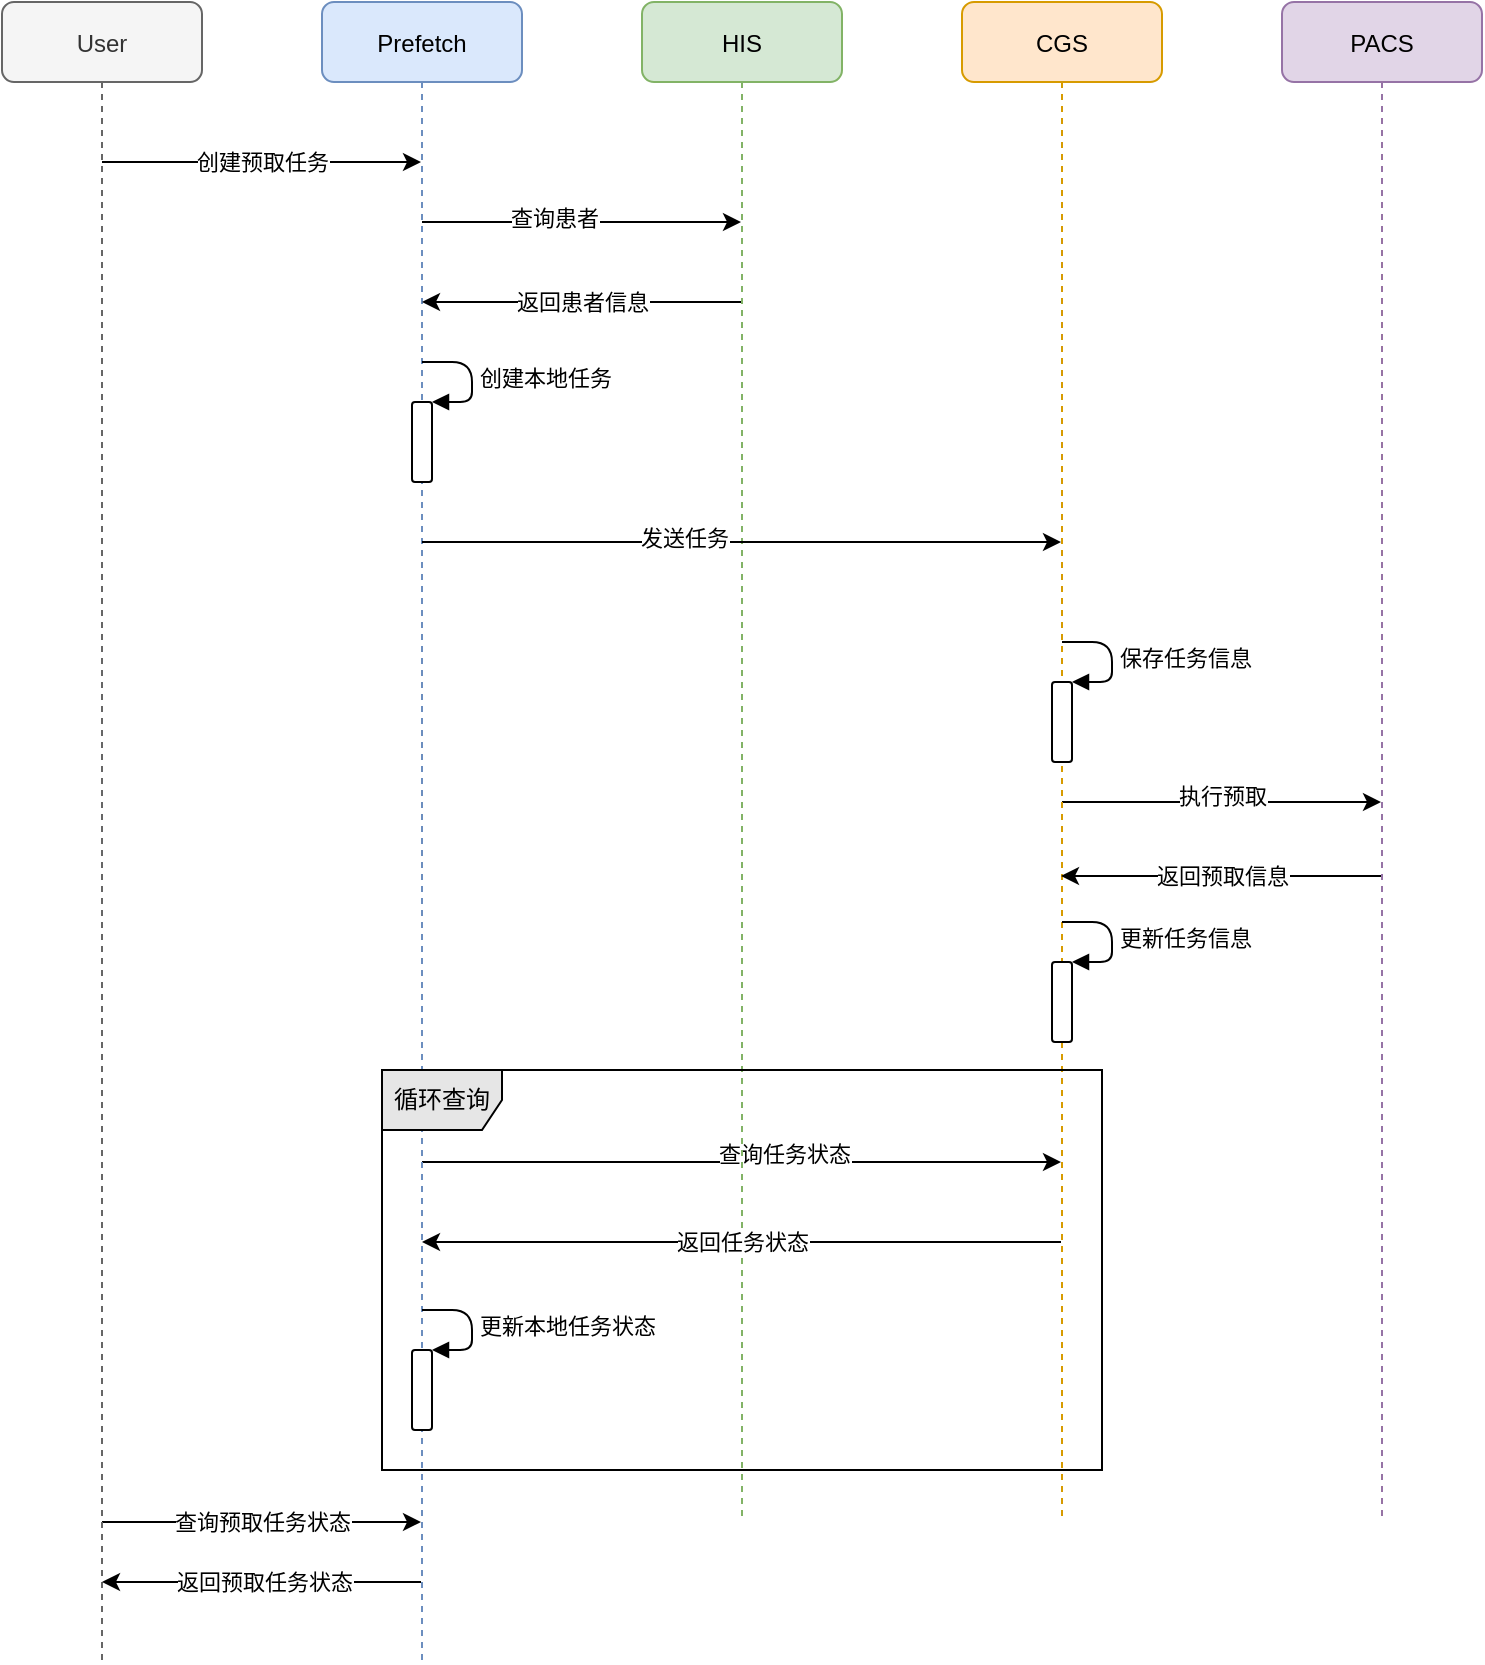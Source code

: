 <mxfile version="13.9.9" type="device"><diagram id="kgpKYQtTHZ0yAKxKKP6v" name="Page-1"><mxGraphModel dx="1086" dy="926" grid="1" gridSize="10" guides="1" tooltips="1" connect="1" arrows="1" fold="1" page="1" pageScale="1" pageWidth="850" pageHeight="1100" math="0" shadow="0"><root><mxCell id="0"/><mxCell id="1" parent="0"/><mxCell id="4pJInURgvI-23p8yaFdH-10" value="创建预取任务" style="edgeStyle=orthogonalEdgeStyle;orthogonalLoop=1;jettySize=auto;html=1;" parent="1" source="3nuBFxr9cyL0pnOWT2aG-1" target="3nuBFxr9cyL0pnOWT2aG-5" edge="1"><mxGeometry relative="1" as="geometry"><Array as="points"><mxPoint x="190" y="140"/><mxPoint x="190" y="140"/></Array></mxGeometry></mxCell><mxCell id="4pJInURgvI-23p8yaFdH-54" style="edgeStyle=orthogonalEdgeStyle;orthogonalLoop=1;jettySize=auto;html=1;" parent="1" source="3nuBFxr9cyL0pnOWT2aG-1" target="3nuBFxr9cyL0pnOWT2aG-5" edge="1"><mxGeometry relative="1" as="geometry"><Array as="points"><mxPoint x="210" y="820"/><mxPoint x="210" y="820"/></Array></mxGeometry></mxCell><mxCell id="4pJInURgvI-23p8yaFdH-56" value="查询预取任务状态" style="edgeLabel;html=1;align=center;verticalAlign=middle;resizable=0;points=[];rounded=1;" parent="4pJInURgvI-23p8yaFdH-54" vertex="1" connectable="0"><mxGeometry x="0.194" relative="1" as="geometry"><mxPoint x="-15.5" as="offset"/></mxGeometry></mxCell><mxCell id="3nuBFxr9cyL0pnOWT2aG-1" value="User" style="shape=umlLifeline;perimeter=lifelinePerimeter;container=1;collapsible=0;recursiveResize=0;shadow=0;strokeWidth=1;fillColor=#f5f5f5;strokeColor=#666666;fontColor=#333333;rounded=1;" parent="1" vertex="1"><mxGeometry x="60" y="60" width="100" height="830" as="geometry"/></mxCell><mxCell id="4pJInURgvI-23p8yaFdH-11" style="edgeStyle=orthogonalEdgeStyle;orthogonalLoop=1;jettySize=auto;html=1;" parent="1" source="3nuBFxr9cyL0pnOWT2aG-5" target="4pJInURgvI-23p8yaFdH-1" edge="1"><mxGeometry relative="1" as="geometry"><Array as="points"><mxPoint x="340" y="170"/><mxPoint x="340" y="170"/></Array></mxGeometry></mxCell><mxCell id="4pJInURgvI-23p8yaFdH-12" value="查询患者" style="edgeLabel;html=1;align=center;verticalAlign=middle;resizable=0;points=[];rounded=1;" parent="4pJInURgvI-23p8yaFdH-11" vertex="1" connectable="0"><mxGeometry x="-0.181" y="2" relative="1" as="geometry"><mxPoint as="offset"/></mxGeometry></mxCell><mxCell id="4pJInURgvI-23p8yaFdH-51" style="edgeStyle=orthogonalEdgeStyle;orthogonalLoop=1;jettySize=auto;html=1;" parent="1" source="3nuBFxr9cyL0pnOWT2aG-5" target="4pJInURgvI-23p8yaFdH-3" edge="1"><mxGeometry relative="1" as="geometry"><Array as="points"><mxPoint x="490" y="640"/><mxPoint x="490" y="640"/></Array></mxGeometry></mxCell><mxCell id="4pJInURgvI-23p8yaFdH-53" value="查询任务状态" style="edgeLabel;html=1;align=center;verticalAlign=middle;resizable=0;points=[];rounded=1;" parent="4pJInURgvI-23p8yaFdH-51" vertex="1" connectable="0"><mxGeometry x="0.134" y="4" relative="1" as="geometry"><mxPoint as="offset"/></mxGeometry></mxCell><mxCell id="4pJInURgvI-23p8yaFdH-55" style="edgeStyle=orthogonalEdgeStyle;orthogonalLoop=1;jettySize=auto;html=1;" parent="1" source="3nuBFxr9cyL0pnOWT2aG-5" target="3nuBFxr9cyL0pnOWT2aG-1" edge="1"><mxGeometry relative="1" as="geometry"><Array as="points"><mxPoint x="200" y="850"/><mxPoint x="200" y="850"/></Array></mxGeometry></mxCell><mxCell id="4pJInURgvI-23p8yaFdH-57" value="返回预取任务状态" style="edgeLabel;html=1;align=center;verticalAlign=middle;resizable=0;points=[];rounded=1;" parent="4pJInURgvI-23p8yaFdH-55" vertex="1" connectable="0"><mxGeometry x="0.269" relative="1" as="geometry"><mxPoint x="22.5" as="offset"/></mxGeometry></mxCell><mxCell id="3nuBFxr9cyL0pnOWT2aG-5" value="Prefetch" style="shape=umlLifeline;perimeter=lifelinePerimeter;container=1;collapsible=0;recursiveResize=0;shadow=0;strokeWidth=1;fillColor=#dae8fc;strokeColor=#6c8ebf;rounded=1;" parent="1" vertex="1"><mxGeometry x="220" y="60" width="100" height="830" as="geometry"/></mxCell><mxCell id="4pJInURgvI-23p8yaFdH-14" value="" style="html=1;points=[];perimeter=orthogonalPerimeter;rounded=1;" parent="3nuBFxr9cyL0pnOWT2aG-5" vertex="1"><mxGeometry x="45" y="200" width="10" height="40" as="geometry"/></mxCell><mxCell id="4pJInURgvI-23p8yaFdH-15" value="创建本地任务" style="edgeStyle=orthogonalEdgeStyle;html=1;align=left;spacingLeft=2;endArrow=block;entryX=1;entryY=0;" parent="3nuBFxr9cyL0pnOWT2aG-5" target="4pJInURgvI-23p8yaFdH-14" edge="1"><mxGeometry relative="1" as="geometry"><mxPoint x="50" y="180" as="sourcePoint"/><Array as="points"><mxPoint x="75" y="180"/></Array></mxGeometry></mxCell><mxCell id="4pJInURgvI-23p8yaFdH-44" value="" style="html=1;points=[];perimeter=orthogonalPerimeter;rounded=1;" parent="3nuBFxr9cyL0pnOWT2aG-5" vertex="1"><mxGeometry x="45" y="674" width="10" height="40" as="geometry"/></mxCell><mxCell id="4pJInURgvI-23p8yaFdH-45" value="更新本地任务状态" style="edgeStyle=orthogonalEdgeStyle;html=1;align=left;spacingLeft=2;endArrow=block;entryX=1;entryY=0;" parent="3nuBFxr9cyL0pnOWT2aG-5" target="4pJInURgvI-23p8yaFdH-44" edge="1"><mxGeometry relative="1" as="geometry"><mxPoint x="50" y="654" as="sourcePoint"/><Array as="points"><mxPoint x="75" y="654"/></Array></mxGeometry></mxCell><mxCell id="4pJInURgvI-23p8yaFdH-29" value="返回患者信息" style="edgeStyle=orthogonalEdgeStyle;orthogonalLoop=1;jettySize=auto;html=1;" parent="1" source="4pJInURgvI-23p8yaFdH-1" target="3nuBFxr9cyL0pnOWT2aG-5" edge="1"><mxGeometry relative="1" as="geometry"><Array as="points"><mxPoint x="360" y="210"/><mxPoint x="360" y="210"/></Array></mxGeometry></mxCell><mxCell id="4pJInURgvI-23p8yaFdH-1" value="HIS" style="shape=umlLifeline;perimeter=lifelinePerimeter;container=1;collapsible=0;recursiveResize=0;shadow=0;strokeWidth=1;fillColor=#d5e8d4;strokeColor=#82b366;rounded=1;" parent="1" vertex="1"><mxGeometry x="380" y="60" width="100" height="760" as="geometry"/></mxCell><mxCell id="4pJInURgvI-23p8yaFdH-36" style="edgeStyle=orthogonalEdgeStyle;orthogonalLoop=1;jettySize=auto;html=1;" parent="1" source="4pJInURgvI-23p8yaFdH-3" target="4pJInURgvI-23p8yaFdH-5" edge="1"><mxGeometry relative="1" as="geometry"><Array as="points"><mxPoint x="680" y="460"/><mxPoint x="680" y="460"/></Array></mxGeometry></mxCell><mxCell id="4pJInURgvI-23p8yaFdH-37" value="执行预取" style="edgeLabel;html=1;align=center;verticalAlign=middle;resizable=0;points=[];rounded=1;" parent="4pJInURgvI-23p8yaFdH-36" vertex="1" connectable="0"><mxGeometry x="0.144" y="3" relative="1" as="geometry"><mxPoint x="-11.5" as="offset"/></mxGeometry></mxCell><mxCell id="4pJInURgvI-23p8yaFdH-52" value="返回任务状态" style="edgeStyle=orthogonalEdgeStyle;orthogonalLoop=1;jettySize=auto;html=1;" parent="1" source="4pJInURgvI-23p8yaFdH-3" target="3nuBFxr9cyL0pnOWT2aG-5" edge="1"><mxGeometry relative="1" as="geometry"><Array as="points"><mxPoint x="450" y="680"/><mxPoint x="450" y="680"/></Array></mxGeometry></mxCell><mxCell id="4pJInURgvI-23p8yaFdH-3" value="CGS" style="shape=umlLifeline;perimeter=lifelinePerimeter;container=1;collapsible=0;recursiveResize=0;shadow=0;strokeWidth=1;fillColor=#ffe6cc;strokeColor=#d79b00;rounded=1;" parent="1" vertex="1"><mxGeometry x="540" y="60" width="100" height="760" as="geometry"/></mxCell><mxCell id="4pJInURgvI-23p8yaFdH-34" value="" style="html=1;points=[];perimeter=orthogonalPerimeter;rounded=1;" parent="4pJInURgvI-23p8yaFdH-3" vertex="1"><mxGeometry x="45" y="340" width="10" height="40" as="geometry"/></mxCell><mxCell id="4pJInURgvI-23p8yaFdH-35" value="保存任务信息" style="edgeStyle=orthogonalEdgeStyle;html=1;align=left;spacingLeft=2;endArrow=block;entryX=1;entryY=0;" parent="4pJInURgvI-23p8yaFdH-3" target="4pJInURgvI-23p8yaFdH-34" edge="1"><mxGeometry relative="1" as="geometry"><mxPoint x="50" y="320" as="sourcePoint"/><Array as="points"><mxPoint x="75" y="320"/></Array></mxGeometry></mxCell><mxCell id="4pJInURgvI-23p8yaFdH-39" value="" style="html=1;points=[];perimeter=orthogonalPerimeter;rounded=1;" parent="4pJInURgvI-23p8yaFdH-3" vertex="1"><mxGeometry x="45" y="480" width="10" height="40" as="geometry"/></mxCell><mxCell id="4pJInURgvI-23p8yaFdH-40" value="更新任务信息" style="edgeStyle=orthogonalEdgeStyle;html=1;align=left;spacingLeft=2;endArrow=block;entryX=1;entryY=0;" parent="4pJInURgvI-23p8yaFdH-3" target="4pJInURgvI-23p8yaFdH-39" edge="1"><mxGeometry relative="1" as="geometry"><mxPoint x="50" y="460" as="sourcePoint"/><Array as="points"><mxPoint x="75" y="460"/></Array></mxGeometry></mxCell><mxCell id="4pJInURgvI-23p8yaFdH-38" value="返回预取信息" style="edgeStyle=orthogonalEdgeStyle;orthogonalLoop=1;jettySize=auto;html=1;" parent="1" edge="1"><mxGeometry relative="1" as="geometry"><mxPoint x="749.5" y="497" as="sourcePoint"/><mxPoint x="589.5" y="497" as="targetPoint"/><Array as="points"><mxPoint x="670" y="497"/><mxPoint x="670" y="497"/></Array></mxGeometry></mxCell><mxCell id="4pJInURgvI-23p8yaFdH-5" value="PACS" style="shape=umlLifeline;perimeter=lifelinePerimeter;container=1;collapsible=0;recursiveResize=0;shadow=0;strokeWidth=1;fillColor=#e1d5e7;strokeColor=#9673a6;rounded=1;" parent="1" vertex="1"><mxGeometry x="700" y="60" width="100" height="760" as="geometry"/></mxCell><mxCell id="4pJInURgvI-23p8yaFdH-21" style="edgeStyle=orthogonalEdgeStyle;orthogonalLoop=1;jettySize=auto;html=1;" parent="1" source="3nuBFxr9cyL0pnOWT2aG-5" target="4pJInURgvI-23p8yaFdH-3" edge="1"><mxGeometry relative="1" as="geometry"><mxPoint x="269.5" y="170" as="sourcePoint"/><mxPoint x="429.5" y="170" as="targetPoint"/><Array as="points"><mxPoint x="490" y="330"/><mxPoint x="490" y="330"/></Array></mxGeometry></mxCell><mxCell id="4pJInURgvI-23p8yaFdH-22" value="发送任务" style="edgeLabel;html=1;align=center;verticalAlign=middle;resizable=0;points=[];rounded=1;" parent="4pJInURgvI-23p8yaFdH-21" vertex="1" connectable="0"><mxGeometry x="-0.181" y="2" relative="1" as="geometry"><mxPoint as="offset"/></mxGeometry></mxCell><mxCell id="4pJInURgvI-23p8yaFdH-47" value="循环查询" style="shape=umlFrame;whiteSpace=wrap;html=1;fillColor=#E6E6E6;shadow=0;rounded=1;" parent="1" vertex="1"><mxGeometry x="250" y="594" width="360" height="200" as="geometry"/></mxCell></root></mxGraphModel></diagram></mxfile>